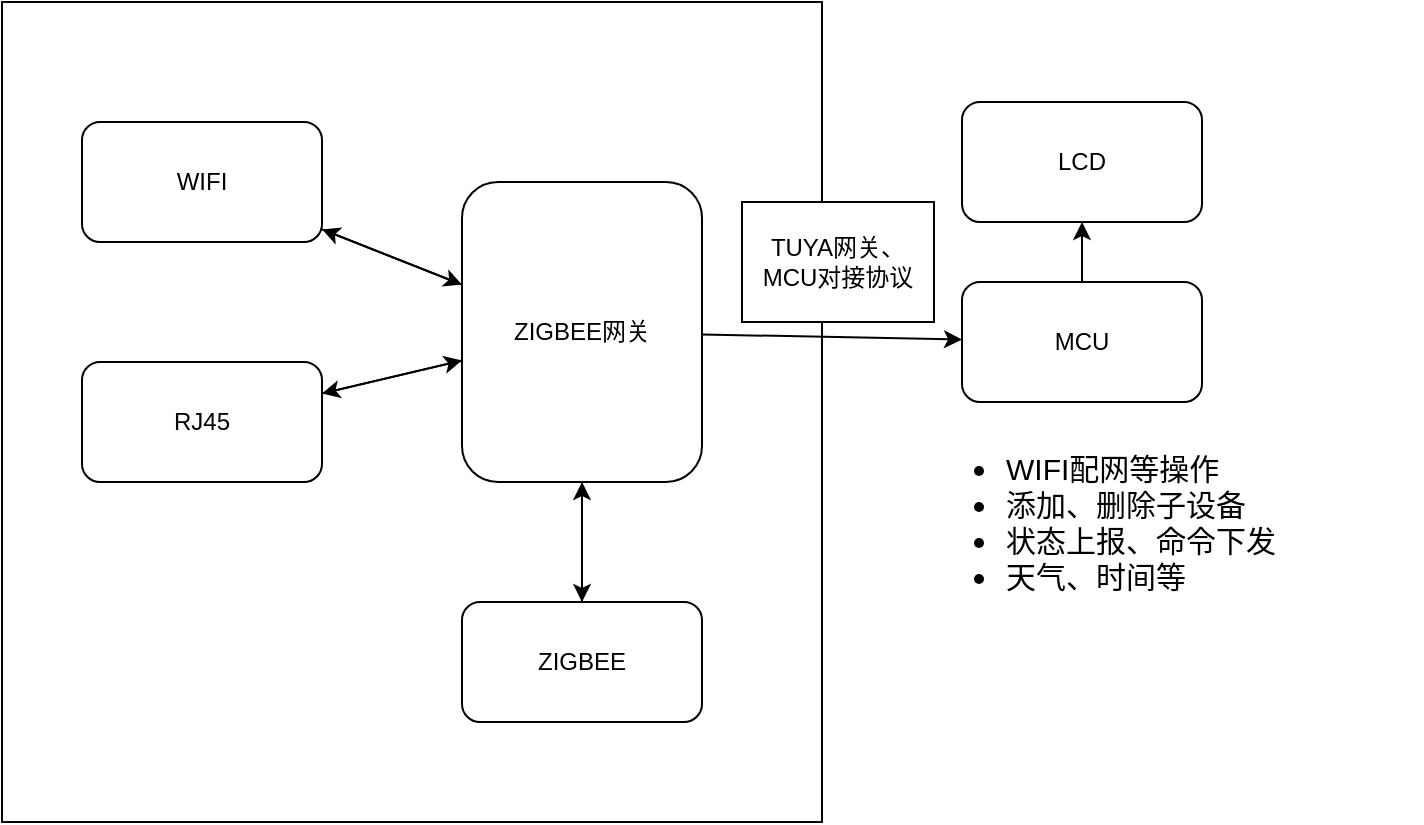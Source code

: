<mxfile>
    <diagram id="NjOe50FJEXjShIxvDmef" name="第 1 页">
        <mxGraphModel dx="1073" dy="790" grid="1" gridSize="10" guides="1" tooltips="1" connect="1" arrows="1" fold="1" page="1" pageScale="1" pageWidth="827" pageHeight="1169" math="0" shadow="0">
            <root>
                <mxCell id="0"/>
                <mxCell id="1" parent="0"/>
                <mxCell id="17" value="" style="whiteSpace=wrap;html=1;aspect=fixed;" vertex="1" parent="1">
                    <mxGeometry x="30" y="160" width="410" height="410" as="geometry"/>
                </mxCell>
                <mxCell id="4" value="" style="edgeStyle=none;html=1;" edge="1" parent="1" source="2" target="3">
                    <mxGeometry relative="1" as="geometry"/>
                </mxCell>
                <mxCell id="2" value="MCU" style="rounded=1;whiteSpace=wrap;html=1;" parent="1" vertex="1">
                    <mxGeometry x="510" y="300" width="120" height="60" as="geometry"/>
                </mxCell>
                <mxCell id="3" value="LCD" style="whiteSpace=wrap;html=1;rounded=1;" vertex="1" parent="1">
                    <mxGeometry x="510" y="210" width="120" height="60" as="geometry"/>
                </mxCell>
                <mxCell id="7" value="" style="edgeStyle=none;html=1;" edge="1" parent="1" source="5" target="6">
                    <mxGeometry relative="1" as="geometry"/>
                </mxCell>
                <mxCell id="9" value="" style="edgeStyle=none;html=1;" edge="1" parent="1" source="5" target="8">
                    <mxGeometry relative="1" as="geometry"/>
                </mxCell>
                <mxCell id="15" value="" style="edgeStyle=none;html=1;" edge="1" parent="1" source="5" target="10">
                    <mxGeometry relative="1" as="geometry"/>
                </mxCell>
                <mxCell id="16" value="" style="edgeStyle=none;html=1;" edge="1" parent="1" source="5" target="2">
                    <mxGeometry relative="1" as="geometry"/>
                </mxCell>
                <mxCell id="5" value="ZIGBEE网关" style="rounded=1;whiteSpace=wrap;html=1;" vertex="1" parent="1">
                    <mxGeometry x="260" y="250" width="120" height="150" as="geometry"/>
                </mxCell>
                <mxCell id="13" value="" style="edgeStyle=none;html=1;" edge="1" parent="1" source="6" target="5">
                    <mxGeometry relative="1" as="geometry"/>
                </mxCell>
                <mxCell id="6" value="WIFI" style="whiteSpace=wrap;html=1;rounded=1;" vertex="1" parent="1">
                    <mxGeometry x="70" y="220" width="120" height="60" as="geometry"/>
                </mxCell>
                <mxCell id="14" value="" style="edgeStyle=none;html=1;" edge="1" parent="1" source="8" target="5">
                    <mxGeometry relative="1" as="geometry"/>
                </mxCell>
                <mxCell id="8" value="RJ45" style="whiteSpace=wrap;html=1;rounded=1;" vertex="1" parent="1">
                    <mxGeometry x="70" y="340" width="120" height="60" as="geometry"/>
                </mxCell>
                <mxCell id="12" value="" style="edgeStyle=none;html=1;" edge="1" parent="1" source="10" target="5">
                    <mxGeometry relative="1" as="geometry"/>
                </mxCell>
                <mxCell id="10" value="ZIGBEE" style="whiteSpace=wrap;html=1;rounded=1;" vertex="1" parent="1">
                    <mxGeometry x="260" y="460" width="120" height="60" as="geometry"/>
                </mxCell>
                <mxCell id="18" value="TUYA网关、MCU对接协议" style="whiteSpace=wrap;html=1;" vertex="1" parent="1">
                    <mxGeometry x="400" y="260" width="96" height="60" as="geometry"/>
                </mxCell>
                <mxCell id="20" value="&lt;ul&gt;&lt;li&gt;WIFI配网等操作&lt;/li&gt;&lt;li&gt;添加、删除子设备&lt;/li&gt;&lt;li&gt;状态上报、命令下发&lt;/li&gt;&lt;li&gt;天气、时间等&lt;/li&gt;&lt;/ul&gt;" style="text;strokeColor=none;fillColor=none;html=1;whiteSpace=wrap;verticalAlign=middle;overflow=hidden;fontSize=15;" vertex="1" parent="1">
                    <mxGeometry x="490" y="360" width="250" height="120" as="geometry"/>
                </mxCell>
            </root>
        </mxGraphModel>
    </diagram>
</mxfile>

